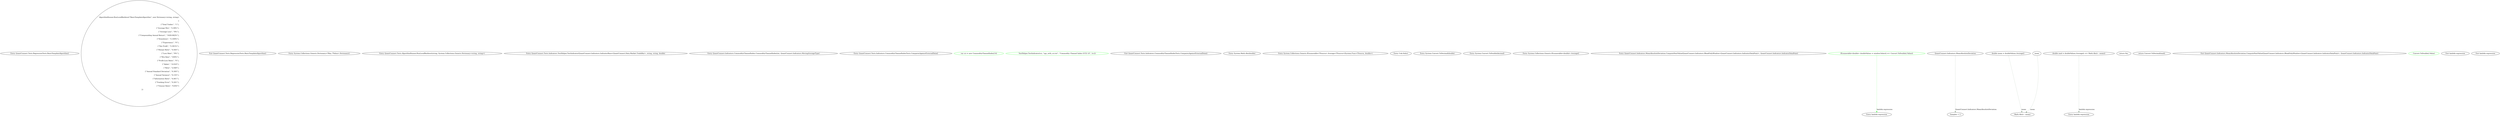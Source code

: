 digraph  {
n0 [cluster="QuantConnect.Tests.RegressionTests.BasicTemplateAlgorithm()", label="Entry QuantConnect.Tests.RegressionTests.BasicTemplateAlgorithm()", span="24-24"];
n1 [cluster="QuantConnect.Tests.RegressionTests.BasicTemplateAlgorithm()", label="AlgorithmRunner.RunLocalBacktest(''BasicTemplateAlgorithm'', new Dictionary<string, string>\r\n            {\r\n                {''Total Trades'', ''1''},\r\n                {''Average Win'', ''3.39%''},\r\n                {''Average Loss'', ''0%''},\r\n                {''Compounding Annual Return'', ''1629.062%''},\r\n                {''Drawdown'', ''3.100%''},\r\n                {''Expectancy'', ''0''},\r\n                {''Net Profit'', ''3.391%''},\r\n                {''Sharpe Ratio'', ''4.444''},\r\n                {''Loss Rate'', ''0%''},\r\n                {''Win Rate'', ''100%''},\r\n                {''Profit-Loss Ratio'', ''0''},\r\n                {''Alpha'', ''-0.016''},\r\n                {''Beta'', ''2.049''},\r\n                {''Annual Standard Deviation'', ''0.393''},\r\n                {''Annual Variance'', ''0.155''},\r\n                {''Information Ratio'', ''4.401''},\r\n                {''Tracking Error'', ''0.201''},\r\n                {''Treynor Ratio'', ''0.853''}\r\n            })", span="26-46"];
n2 [cluster="QuantConnect.Tests.RegressionTests.BasicTemplateAlgorithm()", label="Exit QuantConnect.Tests.RegressionTests.BasicTemplateAlgorithm()", span="24-24"];
n3 [cluster="System.Collections.Generic.Dictionary<TKey, TValue>.Dictionary()", label="Entry System.Collections.Generic.Dictionary<TKey, TValue>.Dictionary()", span="0-0"];
n4 [cluster="QuantConnect.Tests.AlgorithmRunner.RunLocalBacktest(string, System.Collections.Generic.Dictionary<string, string>)", label="Entry QuantConnect.Tests.AlgorithmRunner.RunLocalBacktest(string, System.Collections.Generic.Dictionary<string, string>)", span="28-28"];
m0_5 [cluster="QuantConnect.Tests.Indicators.TestHelper.TestIndicator(QuantConnect.Indicators.IndicatorBase<QuantConnect.Data.Market.TradeBar>, string, string, double)", file="CommodityChannelIndexTests.cs", label="Entry QuantConnect.Tests.Indicators.TestHelper.TestIndicator(QuantConnect.Indicators.IndicatorBase<QuantConnect.Data.Market.TradeBar>, string, string, double)", span="126-126"];
m0_4 [cluster="QuantConnect.Indicators.CommodityChannelIndex.CommodityChannelIndex(int, QuantConnect.Indicators.MovingAverageType)", file="CommodityChannelIndexTests.cs", label="Entry QuantConnect.Indicators.CommodityChannelIndex.CommodityChannelIndex(int, QuantConnect.Indicators.MovingAverageType)", span="64-64"];
m0_0 [cluster="QuantConnect.Tests.Indicators.CommodityChannelIndexTests.ComparesAgainstExternalData()", file="CommodityChannelIndexTests.cs", label="Entry QuantConnect.Tests.Indicators.CommodityChannelIndexTests.ComparesAgainstExternalData()", span="22-22"];
m0_1 [cluster="QuantConnect.Tests.Indicators.CommodityChannelIndexTests.ComparesAgainstExternalData()", color=green, community=0, file="CommodityChannelIndexTests.cs", label="var cci = new CommodityChannelIndex(14)", prediction=0, span="23-23"];
m0_2 [cluster="QuantConnect.Tests.Indicators.CommodityChannelIndexTests.ComparesAgainstExternalData()", color=green, community=0, file="CommodityChannelIndexTests.cs", label="TestHelper.TestIndicator(cci, ''spy_with_cci.txt'', ''Commodity Channel Index (CCI) 14'', 1e-2)", prediction=1, span="24-24"];
m0_3 [cluster="QuantConnect.Tests.Indicators.CommodityChannelIndexTests.ComparesAgainstExternalData()", file="CommodityChannelIndexTests.cs", label="Exit QuantConnect.Tests.Indicators.CommodityChannelIndexTests.ComparesAgainstExternalData()", span="22-22"];
m1_23 [cluster="System.Math.Abs(double)", file="MeanAbsoluteDeviation.cs", label="Entry System.Math.Abs(double)", span="0-0"];
m1_14 [cluster="System.Collections.Generic.IEnumerable<TSource>.Average<TSource>(System.Func<TSource, double>)", file="MeanAbsoluteDeviation.cs", label="Entry System.Collections.Generic.IEnumerable<TSource>.Average<TSource>(System.Func<TSource, double>)", span="0-0"];
m1_12 [cluster="Unk.Select", file="MeanAbsoluteDeviation.cs", label="Entry Unk.Select", span=""];
m1_15 [cluster="System.Convert.ToDecimal(double)", file="MeanAbsoluteDeviation.cs", label="Entry System.Convert.ToDecimal(double)", span="0-0"];
m1_19 [cluster="System.Convert.ToDouble(decimal)", file="MeanAbsoluteDeviation.cs", label="Entry System.Convert.ToDouble(decimal)", span="0-0"];
m1_13 [cluster="System.Collections.Generic.IEnumerable<double>.Average()", file="MeanAbsoluteDeviation.cs", label="Entry System.Collections.Generic.IEnumerable<double>.Average()", span="0-0"];
m1_4 [cluster="QuantConnect.Indicators.MeanAbsoluteDeviation.ComputeNextValue(QuantConnect.Indicators.IReadOnlyWindow<QuantConnect.Indicators.IndicatorDataPoint>, QuantConnect.Indicators.IndicatorDataPoint)", file="MeanAbsoluteDeviation.cs", label="Entry QuantConnect.Indicators.MeanAbsoluteDeviation.ComputeNextValue(QuantConnect.Indicators.IReadOnlyWindow<QuantConnect.Indicators.IndicatorDataPoint>, QuantConnect.Indicators.IndicatorDataPoint)", span="58-58"];
m1_7 [cluster="QuantConnect.Indicators.MeanAbsoluteDeviation.ComputeNextValue(QuantConnect.Indicators.IReadOnlyWindow<QuantConnect.Indicators.IndicatorDataPoint>, QuantConnect.Indicators.IndicatorDataPoint)", color=green, community=0, file="MeanAbsoluteDeviation.cs", label="IEnumerable<double> doubleValues = window.Select(i => Convert.ToDouble(i.Value))", prediction=2, span="62-62"];
m1_5 [cluster="QuantConnect.Indicators.MeanAbsoluteDeviation.ComputeNextValue(QuantConnect.Indicators.IReadOnlyWindow<QuantConnect.Indicators.IndicatorDataPoint>, QuantConnect.Indicators.IndicatorDataPoint)", file="MeanAbsoluteDeviation.cs", label="Samples < 2", span="59-59"];
m1_8 [cluster="QuantConnect.Indicators.MeanAbsoluteDeviation.ComputeNextValue(QuantConnect.Indicators.IReadOnlyWindow<QuantConnect.Indicators.IndicatorDataPoint>, QuantConnect.Indicators.IndicatorDataPoint)", file="MeanAbsoluteDeviation.cs", label="double mean = doubleValues.Average()", span="63-63"];
m1_9 [cluster="QuantConnect.Indicators.MeanAbsoluteDeviation.ComputeNextValue(QuantConnect.Indicators.IReadOnlyWindow<QuantConnect.Indicators.IndicatorDataPoint>, QuantConnect.Indicators.IndicatorDataPoint)", file="MeanAbsoluteDeviation.cs", label="double mad = doubleValues.Average(v => Math.Abs(v - mean))", span="64-64"];
m1_6 [cluster="QuantConnect.Indicators.MeanAbsoluteDeviation.ComputeNextValue(QuantConnect.Indicators.IReadOnlyWindow<QuantConnect.Indicators.IndicatorDataPoint>, QuantConnect.Indicators.IndicatorDataPoint)", file="MeanAbsoluteDeviation.cs", label="return 0m;", span="60-60"];
m1_10 [cluster="QuantConnect.Indicators.MeanAbsoluteDeviation.ComputeNextValue(QuantConnect.Indicators.IReadOnlyWindow<QuantConnect.Indicators.IndicatorDataPoint>, QuantConnect.Indicators.IndicatorDataPoint)", file="MeanAbsoluteDeviation.cs", label="return Convert.ToDecimal(mad);", span="65-65"];
m1_11 [cluster="QuantConnect.Indicators.MeanAbsoluteDeviation.ComputeNextValue(QuantConnect.Indicators.IReadOnlyWindow<QuantConnect.Indicators.IndicatorDataPoint>, QuantConnect.Indicators.IndicatorDataPoint)", file="MeanAbsoluteDeviation.cs", label="Exit QuantConnect.Indicators.MeanAbsoluteDeviation.ComputeNextValue(QuantConnect.Indicators.IReadOnlyWindow<QuantConnect.Indicators.IndicatorDataPoint>, QuantConnect.Indicators.IndicatorDataPoint)", span="58-58"];
m1_20 [cluster="lambda expression", file="MeanAbsoluteDeviation.cs", label="Entry lambda expression", span="64-64"];
m1_16 [cluster="lambda expression", file="MeanAbsoluteDeviation.cs", label="Entry lambda expression", span="62-62"];
m1_17 [cluster="lambda expression", color=green, community=0, file="MeanAbsoluteDeviation.cs", label="Convert.ToDouble(i.Value)", prediction=3, span="62-62"];
m1_18 [cluster="lambda expression", file="MeanAbsoluteDeviation.cs", label="Exit lambda expression", span="62-62"];
m1_21 [cluster="lambda expression", file="MeanAbsoluteDeviation.cs", label="Math.Abs(v - mean)", span="64-64"];
m1_22 [cluster="lambda expression", file="MeanAbsoluteDeviation.cs", label="Exit lambda expression", span="64-64"];
m1_24 [file="MeanAbsoluteDeviation.cs", label="QuantConnect.Indicators.MeanAbsoluteDeviation", span=""];
m1_25 [file="MeanAbsoluteDeviation.cs", label=mean, span=""];
m1_7 -> m1_16  [color=green, key=1, label="lambda expression", style=dashed];
m1_8 -> m1_21  [color=darkseagreen4, key=1, label=mean, style=dashed];
m1_9 -> m1_20  [color=darkseagreen4, key=1, label="lambda expression", style=dashed];
m1_24 -> m1_5  [color=darkseagreen4, key=1, label="QuantConnect.Indicators.MeanAbsoluteDeviation", style=dashed];
m1_25 -> m1_21  [color=darkseagreen4, key=1, label=mean, style=dashed];
}
